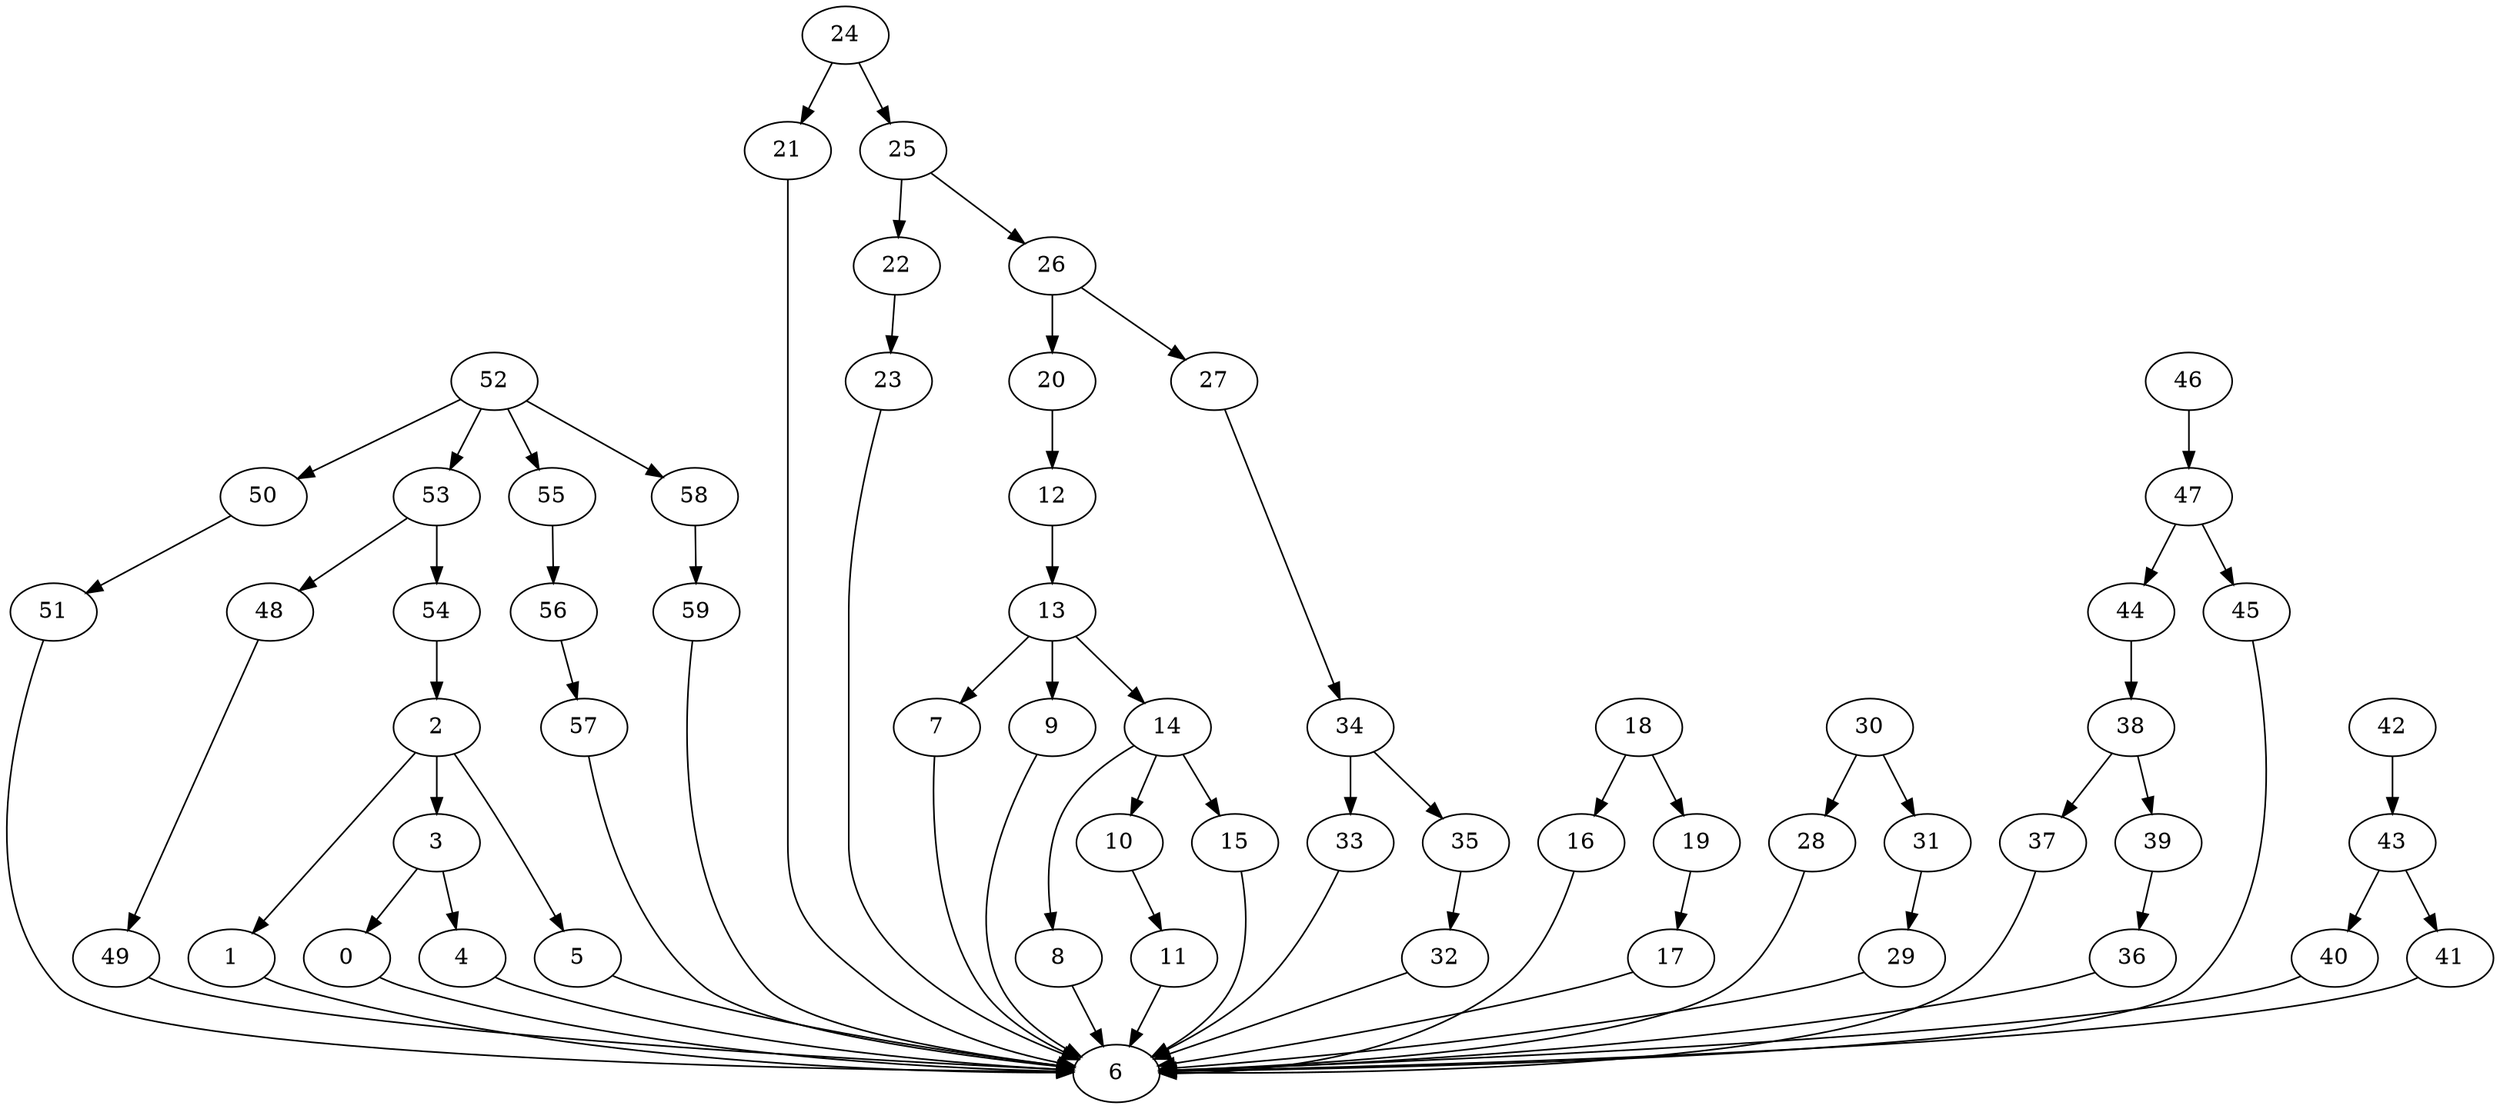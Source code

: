 strict digraph  {
0 [exec=149];
1 [exec=160];
2 [exec=50];
3 [exec=164];
4 [exec=118];
5 [exec=108];
6 [exec=76];
7 [exec=147];
8 [exec=105];
9 [exec=158];
10 [exec=57];
11 [exec=185];
12 [exec=106];
13 [exec=162];
14 [exec=176];
15 [exec=191];
16 [exec=80];
17 [exec=135];
18 [exec=178];
19 [exec=158];
20 [exec=200];
21 [exec=58];
22 [exec=172];
23 [exec=112];
24 [exec=153];
25 [exec=156];
26 [exec=94];
27 [exec=143];
28 [exec=53];
29 [exec=101];
30 [exec=188];
31 [exec=190];
32 [exec=190];
33 [exec=199];
34 [exec=96];
35 [exec=73];
36 [exec=165];
37 [exec=53];
38 [exec=121];
39 [exec=113];
40 [exec=185];
41 [exec=93];
42 [exec=119];
43 [exec=125];
44 [exec=151];
45 [exec=87];
46 [exec=59];
47 [exec=91];
48 [exec=107];
49 [exec=184];
50 [exec=57];
51 [exec=151];
52 [exec=197];
53 [exec=132];
54 [exec=159];
55 [exec=65];
56 [exec=126];
57 [exec=82];
58 [exec=104];
59 [exec=62];
0 -> 6  [comm=8];
1 -> 6  [comm=15];
2 -> 3  [comm=6];
2 -> 1  [comm=18];
2 -> 5  [comm=7];
3 -> 4  [comm=17];
3 -> 0  [comm=9];
4 -> 6  [comm=9];
5 -> 6  [comm=15];
7 -> 6  [comm=8];
8 -> 6  [comm=17];
9 -> 6  [comm=7];
10 -> 11  [comm=12];
11 -> 6  [comm=7];
12 -> 13  [comm=13];
13 -> 14  [comm=16];
13 -> 7  [comm=14];
13 -> 9  [comm=8];
14 -> 15  [comm=19];
14 -> 8  [comm=13];
14 -> 10  [comm=8];
15 -> 6  [comm=6];
16 -> 6  [comm=14];
17 -> 6  [comm=5];
18 -> 19  [comm=5];
18 -> 16  [comm=7];
19 -> 17  [comm=18];
20 -> 12  [comm=8];
21 -> 6  [comm=6];
22 -> 23  [comm=11];
23 -> 6  [comm=12];
24 -> 25  [comm=18];
24 -> 21  [comm=10];
25 -> 26  [comm=8];
25 -> 22  [comm=19];
26 -> 27  [comm=10];
26 -> 20  [comm=12];
27 -> 34  [comm=10];
28 -> 6  [comm=8];
29 -> 6  [comm=18];
30 -> 31  [comm=17];
30 -> 28  [comm=14];
31 -> 29  [comm=13];
32 -> 6  [comm=20];
33 -> 6  [comm=15];
34 -> 35  [comm=8];
34 -> 33  [comm=11];
35 -> 32  [comm=15];
36 -> 6  [comm=6];
37 -> 6  [comm=5];
38 -> 39  [comm=5];
38 -> 37  [comm=14];
39 -> 36  [comm=15];
40 -> 6  [comm=19];
41 -> 6  [comm=17];
42 -> 43  [comm=15];
43 -> 40  [comm=17];
43 -> 41  [comm=7];
44 -> 38  [comm=7];
45 -> 6  [comm=15];
46 -> 47  [comm=19];
47 -> 44  [comm=8];
47 -> 45  [comm=13];
48 -> 49  [comm=11];
49 -> 6  [comm=20];
50 -> 51  [comm=16];
51 -> 6  [comm=13];
52 -> 53  [comm=10];
52 -> 50  [comm=11];
52 -> 55  [comm=14];
52 -> 58  [comm=11];
53 -> 54  [comm=12];
53 -> 48  [comm=16];
54 -> 2  [comm=7];
55 -> 56  [comm=13];
56 -> 57  [comm=7];
57 -> 6  [comm=19];
58 -> 59  [comm=7];
59 -> 6  [comm=15];
}
